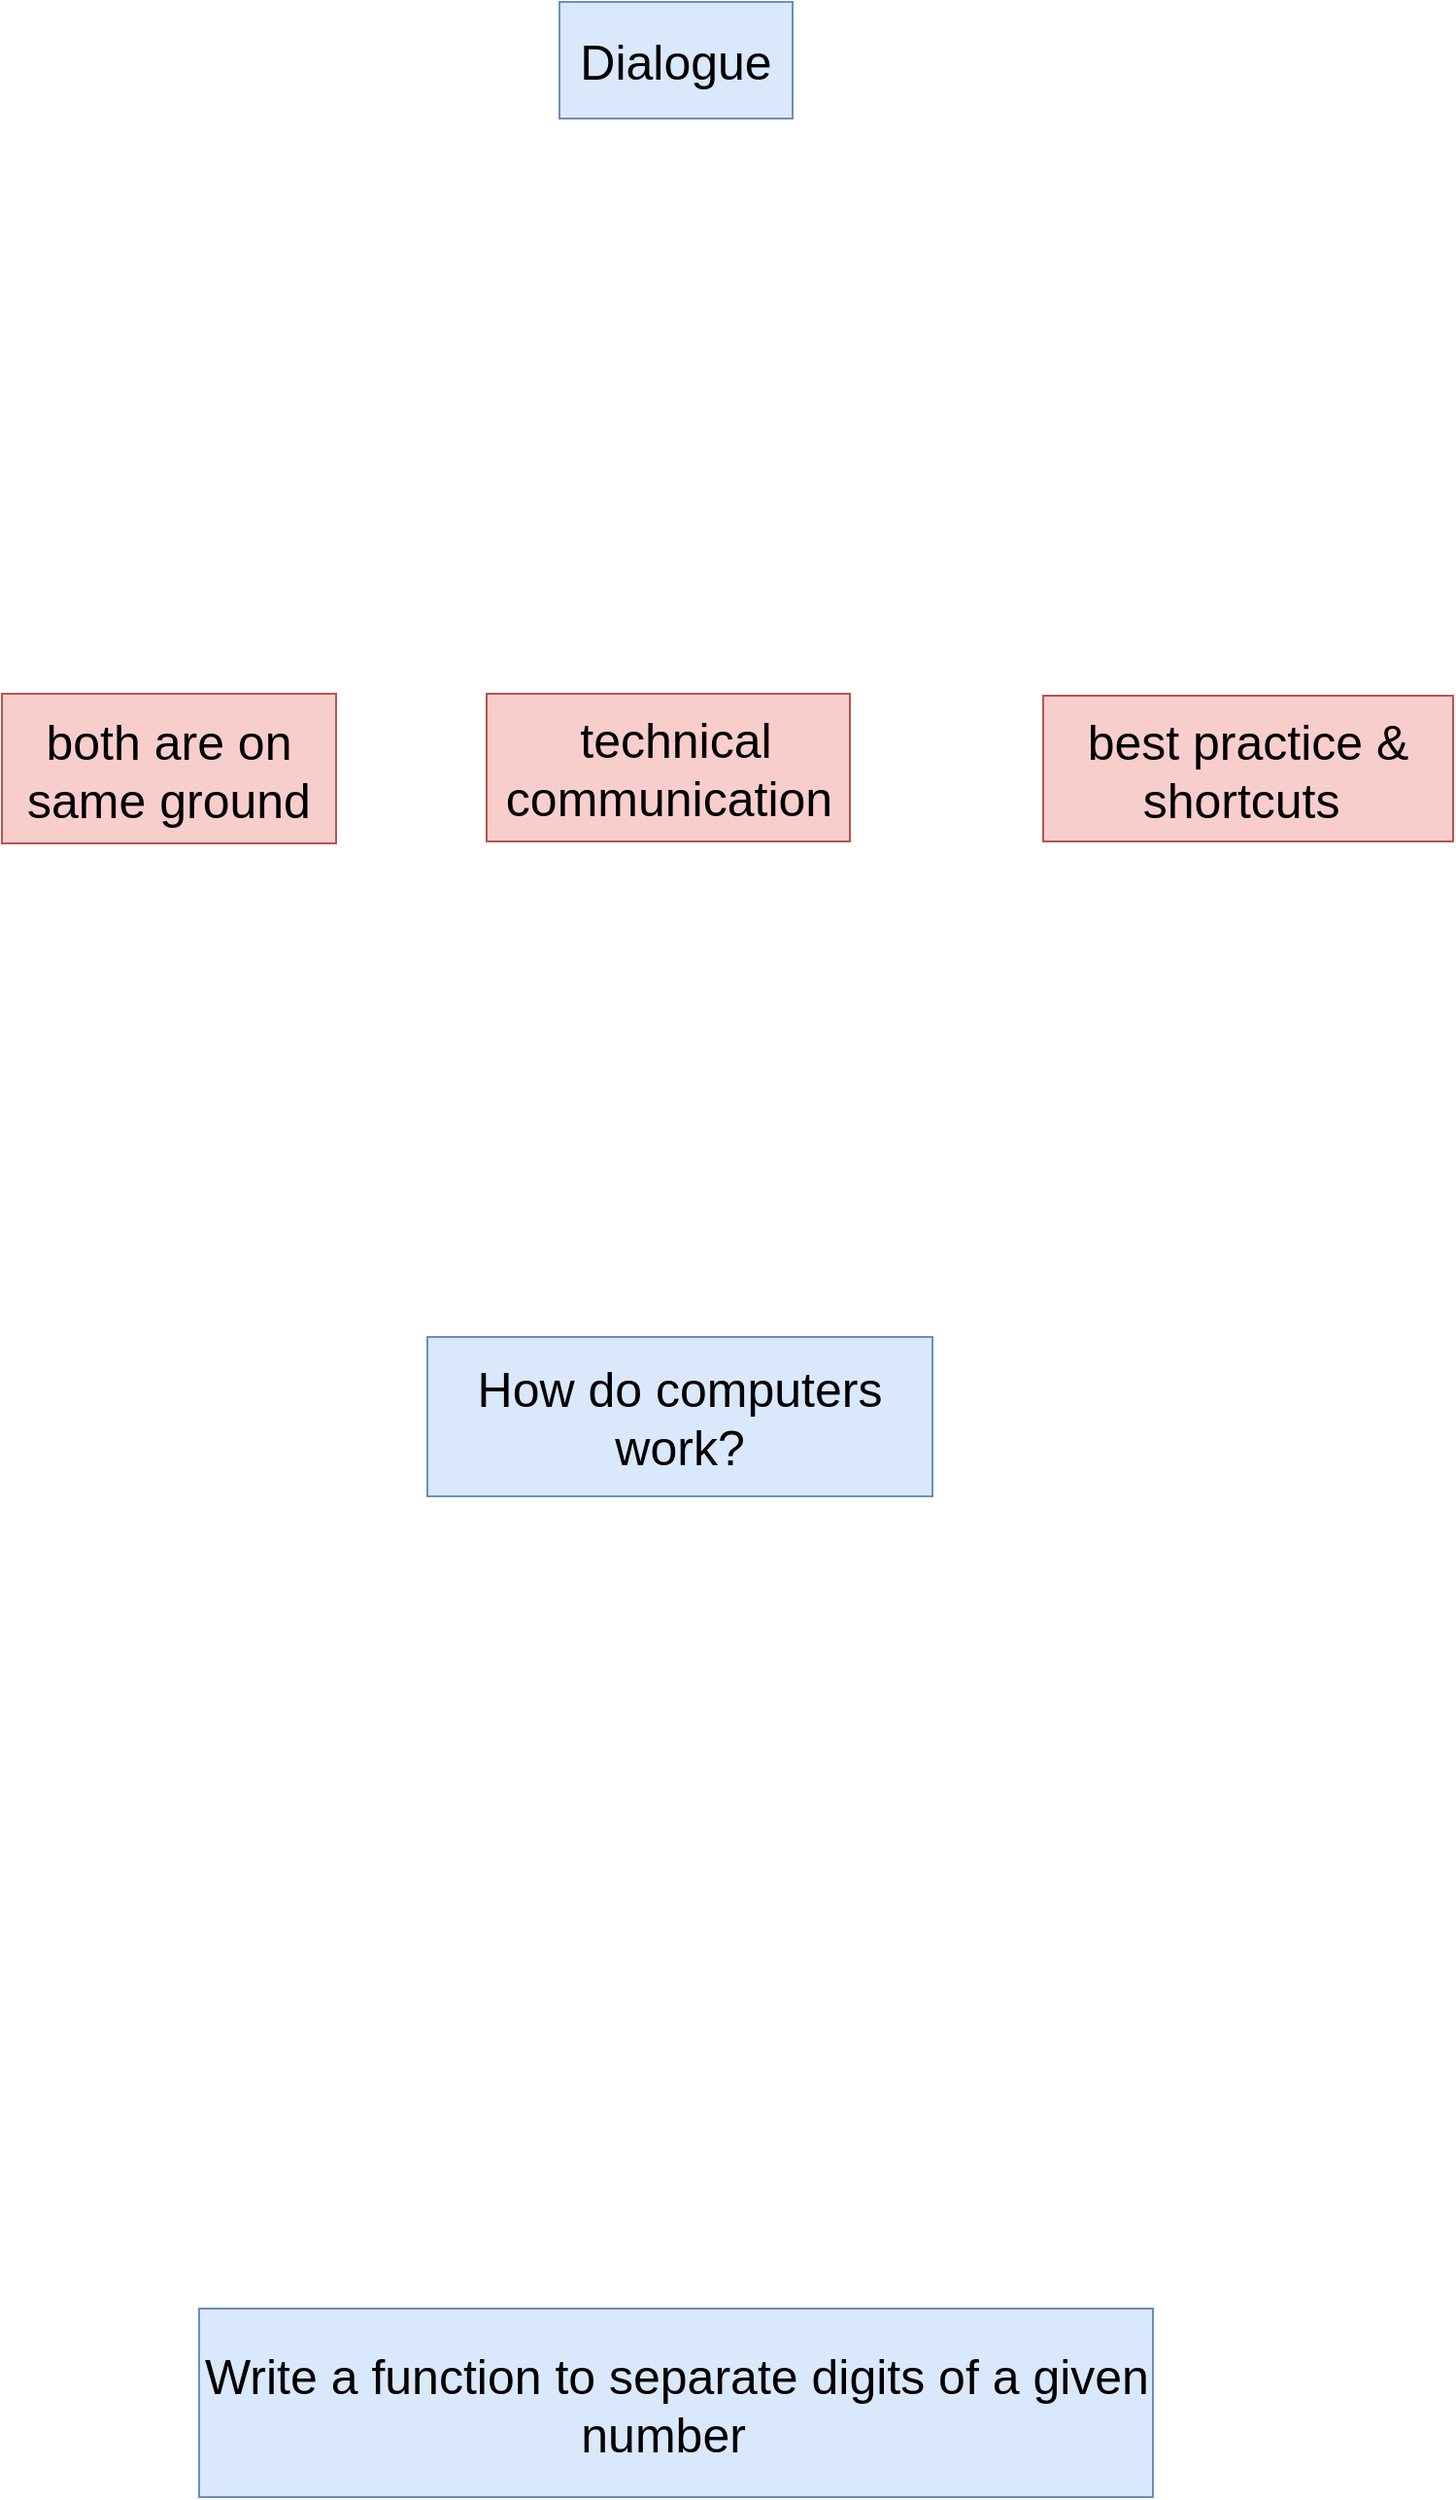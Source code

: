 <mxfile version="13.6.3" type="github" pages="2">
  <diagram id="73uf103xbZS4AoFQ2aT_" name="Understanding-what-you-know">
    <mxGraphModel dx="1720" dy="894" grid="0" gridSize="10" guides="1" tooltips="1" connect="1" arrows="1" fold="1" page="0" pageScale="1" pageWidth="850" pageHeight="1100" math="0" shadow="0">
      <root>
        <mxCell id="YAlLcn3y9I94ai_PhhZ3-0" />
        <mxCell id="YAlLcn3y9I94ai_PhhZ3-1" parent="YAlLcn3y9I94ai_PhhZ3-0" />
        <mxCell id="WRJqG0-N3v8RGOx6A3Xq-1" value="How do computers work?" style="rounded=0;whiteSpace=wrap;html=1;fontSize=25;fillColor=#dae8fc;strokeColor=#6c8ebf;" parent="YAlLcn3y9I94ai_PhhZ3-1" vertex="1">
          <mxGeometry x="131" y="500" width="260" height="82" as="geometry" />
        </mxCell>
        <mxCell id="WRJqG0-N3v8RGOx6A3Xq-4" value="Write a function to separate digits of a given number&amp;nbsp;&amp;nbsp;" style="rounded=0;whiteSpace=wrap;html=1;fontSize=25;fillColor=#dae8fc;strokeColor=#6c8ebf;" parent="YAlLcn3y9I94ai_PhhZ3-1" vertex="1">
          <mxGeometry x="13.5" y="1000" width="491" height="97" as="geometry" />
        </mxCell>
        <mxCell id="WRJqG0-N3v8RGOx6A3Xq-5" value="both are on same ground" style="rounded=0;whiteSpace=wrap;html=1;sketch=0;fontSize=25;fillColor=#f8cecc;strokeColor=#b85450;" parent="YAlLcn3y9I94ai_PhhZ3-1" vertex="1">
          <mxGeometry x="-88" y="169" width="172" height="77" as="geometry" />
        </mxCell>
        <mxCell id="WRJqG0-N3v8RGOx6A3Xq-7" value="&amp;nbsp;technical communication" style="rounded=0;whiteSpace=wrap;html=1;sketch=0;fontSize=25;fillColor=#f8cecc;strokeColor=#b85450;" parent="YAlLcn3y9I94ai_PhhZ3-1" vertex="1">
          <mxGeometry x="161.5" y="169" width="187" height="76" as="geometry" />
        </mxCell>
        <mxCell id="WRJqG0-N3v8RGOx6A3Xq-8" value="Dialogue" style="rounded=0;whiteSpace=wrap;html=1;sketch=0;fontSize=25;fillColor=#dae8fc;strokeColor=#6c8ebf;" parent="YAlLcn3y9I94ai_PhhZ3-1" vertex="1">
          <mxGeometry x="199" y="-187" width="120" height="60" as="geometry" />
        </mxCell>
        <mxCell id="WRJqG0-N3v8RGOx6A3Xq-9" value="best practice &amp;amp; shortcuts&amp;nbsp;" style="rounded=0;whiteSpace=wrap;html=1;sketch=0;fontSize=25;fillColor=#f8cecc;strokeColor=#b85450;" parent="YAlLcn3y9I94ai_PhhZ3-1" vertex="1">
          <mxGeometry x="448" y="170" width="211" height="75" as="geometry" />
        </mxCell>
      </root>
    </mxGraphModel>
  </diagram>
  <diagram id="44-_FOuu8udjPKSoRj1p" name="Introduction">
    <mxGraphModel dx="868" dy="494" grid="0" gridSize="10" guides="1" tooltips="1" connect="1" arrows="1" fold="1" page="0" pageScale="1" pageWidth="850" pageHeight="1100" background="none" math="0" shadow="0">
      <root>
        <mxCell id="0" />
        <mxCell id="1" parent="0" />
        <mxCell id="mohtnTfuxs3gzHKwS4Uj-4" value="" style="shape=image;verticalLabelPosition=bottom;labelBackgroundColor=#ffffff;verticalAlign=top;aspect=fixed;imageAspect=0;image=https://i.ytimg.com/vi/h-HBipu_1P0/maxresdefault.jpg;" vertex="1" parent="1">
          <mxGeometry x="148" y="97" width="823.49" height="464" as="geometry" />
        </mxCell>
      </root>
    </mxGraphModel>
  </diagram>
</mxfile>

